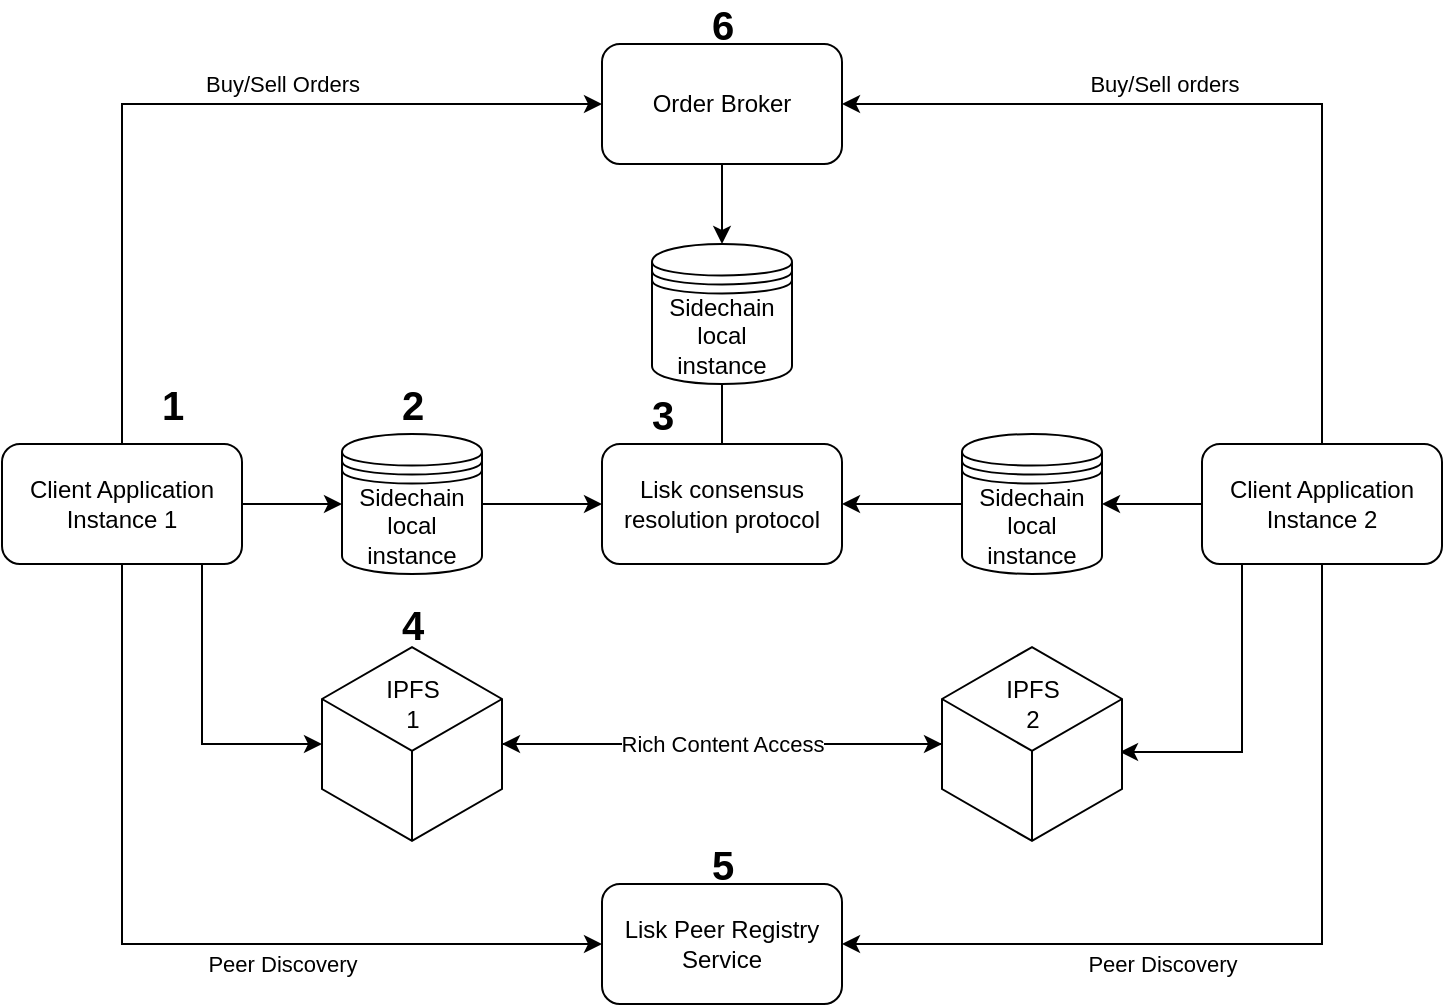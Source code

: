 <mxfile version="12.9.9" type="device"><diagram id="Aovs3y-xAMJYqs7GQDyz" name="Page-1"><mxGraphModel dx="1422" dy="860" grid="1" gridSize="10" guides="1" tooltips="1" connect="1" arrows="1" fold="1" page="1" pageScale="1" pageWidth="827" pageHeight="1169" math="0" shadow="0"><root><mxCell id="0"/><mxCell id="1" parent="0"/><mxCell id="QTEmm6o_7q7bmoezcPA9-23" style="edgeStyle=orthogonalEdgeStyle;rounded=0;orthogonalLoop=1;jettySize=auto;html=1;entryX=0;entryY=0.5;entryDx=0;entryDy=0;" parent="1" source="QTEmm6o_7q7bmoezcPA9-4" target="QTEmm6o_7q7bmoezcPA9-6" edge="1"><mxGeometry relative="1" as="geometry"><mxPoint x="180" y="330" as="targetPoint"/><Array as="points"><mxPoint x="120" y="300"/></Array></mxGeometry></mxCell><mxCell id="QTEmm6o_7q7bmoezcPA9-50" value="Buy/Sell Orders" style="edgeLabel;html=1;align=center;verticalAlign=middle;resizable=0;points=[];" parent="QTEmm6o_7q7bmoezcPA9-23" vertex="1" connectable="0"><mxGeometry x="-0.185" y="-84" relative="1" as="geometry"><mxPoint x="-4" y="-13" as="offset"/></mxGeometry></mxCell><mxCell id="QTEmm6o_7q7bmoezcPA9-26" style="edgeStyle=orthogonalEdgeStyle;rounded=0;orthogonalLoop=1;jettySize=auto;html=1;entryX=0;entryY=0.5;entryDx=0;entryDy=0;" parent="1" source="QTEmm6o_7q7bmoezcPA9-4" target="QTEmm6o_7q7bmoezcPA9-7" edge="1"><mxGeometry relative="1" as="geometry"><Array as="points"><mxPoint x="120" y="720"/></Array></mxGeometry></mxCell><mxCell id="QTEmm6o_7q7bmoezcPA9-54" value="Peer Discovery" style="edgeLabel;html=1;align=center;verticalAlign=middle;resizable=0;points=[];" parent="QTEmm6o_7q7bmoezcPA9-26" vertex="1" connectable="0"><mxGeometry x="-0.116" y="90" relative="1" as="geometry"><mxPoint x="80" y="100" as="offset"/></mxGeometry></mxCell><mxCell id="QTEmm6o_7q7bmoezcPA9-38" style="edgeStyle=orthogonalEdgeStyle;rounded=0;orthogonalLoop=1;jettySize=auto;html=1;exitX=1;exitY=0.5;exitDx=0;exitDy=0;entryX=0;entryY=0.5;entryDx=0;entryDy=0;" parent="1" source="QTEmm6o_7q7bmoezcPA9-4" target="QTEmm6o_7q7bmoezcPA9-32" edge="1"><mxGeometry relative="1" as="geometry"/></mxCell><mxCell id="QTEmm6o_7q7bmoezcPA9-61" style="edgeStyle=orthogonalEdgeStyle;rounded=0;orthogonalLoop=1;jettySize=auto;html=1;entryX=0;entryY=0.5;entryDx=0;entryDy=0;entryPerimeter=0;" parent="1" source="QTEmm6o_7q7bmoezcPA9-4" target="QTEmm6o_7q7bmoezcPA9-52" edge="1"><mxGeometry relative="1" as="geometry"><Array as="points"><mxPoint x="160" y="620"/></Array></mxGeometry></mxCell><mxCell id="QTEmm6o_7q7bmoezcPA9-4" value="Client Application&lt;br&gt;Instance 1" style="rounded=1;whiteSpace=wrap;html=1;" parent="1" vertex="1"><mxGeometry x="60" y="470" width="120" height="60" as="geometry"/></mxCell><mxCell id="QTEmm6o_7q7bmoezcPA9-37" style="edgeStyle=orthogonalEdgeStyle;rounded=0;orthogonalLoop=1;jettySize=auto;html=1;entryX=0.5;entryY=0;entryDx=0;entryDy=0;" parent="1" source="QTEmm6o_7q7bmoezcPA9-6" target="QTEmm6o_7q7bmoezcPA9-31" edge="1"><mxGeometry relative="1" as="geometry"/></mxCell><mxCell id="QTEmm6o_7q7bmoezcPA9-6" value="Order Broker" style="rounded=1;whiteSpace=wrap;html=1;" parent="1" vertex="1"><mxGeometry x="360" y="270" width="120" height="60" as="geometry"/></mxCell><mxCell id="QTEmm6o_7q7bmoezcPA9-7" value="Lisk Peer Registry Service" style="rounded=1;whiteSpace=wrap;html=1;" parent="1" vertex="1"><mxGeometry x="360" y="690" width="120" height="60" as="geometry"/></mxCell><mxCell id="QTEmm6o_7q7bmoezcPA9-24" style="edgeStyle=orthogonalEdgeStyle;rounded=0;orthogonalLoop=1;jettySize=auto;html=1;entryX=1;entryY=0.5;entryDx=0;entryDy=0;" parent="1" source="QTEmm6o_7q7bmoezcPA9-16" target="QTEmm6o_7q7bmoezcPA9-6" edge="1"><mxGeometry relative="1" as="geometry"><Array as="points"><mxPoint x="720" y="300"/></Array></mxGeometry></mxCell><mxCell id="QTEmm6o_7q7bmoezcPA9-51" value="Buy/Sell orders" style="edgeLabel;html=1;align=center;verticalAlign=middle;resizable=0;points=[];" parent="QTEmm6o_7q7bmoezcPA9-24" vertex="1" connectable="0"><mxGeometry x="0.252" y="-1" relative="1" as="geometry"><mxPoint x="7" y="-9" as="offset"/></mxGeometry></mxCell><mxCell id="QTEmm6o_7q7bmoezcPA9-25" style="edgeStyle=orthogonalEdgeStyle;rounded=0;orthogonalLoop=1;jettySize=auto;html=1;entryX=1;entryY=0.5;entryDx=0;entryDy=0;" parent="1" source="QTEmm6o_7q7bmoezcPA9-16" target="QTEmm6o_7q7bmoezcPA9-7" edge="1"><mxGeometry relative="1" as="geometry"><Array as="points"><mxPoint x="720" y="720"/></Array></mxGeometry></mxCell><mxCell id="QTEmm6o_7q7bmoezcPA9-39" style="edgeStyle=orthogonalEdgeStyle;rounded=0;orthogonalLoop=1;jettySize=auto;html=1;" parent="1" source="QTEmm6o_7q7bmoezcPA9-16" target="QTEmm6o_7q7bmoezcPA9-33" edge="1"><mxGeometry relative="1" as="geometry"/></mxCell><mxCell id="QTEmm6o_7q7bmoezcPA9-64" style="edgeStyle=orthogonalEdgeStyle;rounded=0;orthogonalLoop=1;jettySize=auto;html=1;entryX=0.989;entryY=0.54;entryDx=0;entryDy=0;entryPerimeter=0;" parent="1" source="QTEmm6o_7q7bmoezcPA9-16" target="QTEmm6o_7q7bmoezcPA9-62" edge="1"><mxGeometry relative="1" as="geometry"><Array as="points"><mxPoint x="680" y="624"/></Array></mxGeometry></mxCell><mxCell id="QTEmm6o_7q7bmoezcPA9-16" value="Client Application&lt;br&gt;Instance 2" style="rounded=1;whiteSpace=wrap;html=1;" parent="1" vertex="1"><mxGeometry x="660" y="470" width="120" height="60" as="geometry"/></mxCell><mxCell id="QTEmm6o_7q7bmoezcPA9-17" style="edgeStyle=orthogonalEdgeStyle;rounded=0;orthogonalLoop=1;jettySize=auto;html=1;exitX=0.5;exitY=1;exitDx=0;exitDy=0;" parent="1" edge="1"><mxGeometry relative="1" as="geometry"><mxPoint x="400" y="610" as="sourcePoint"/><mxPoint x="400" y="610" as="targetPoint"/></mxGeometry></mxCell><mxCell id="QTEmm6o_7q7bmoezcPA9-42" style="edgeStyle=orthogonalEdgeStyle;rounded=0;orthogonalLoop=1;jettySize=auto;html=1;entryX=0.45;entryY=0.167;entryDx=0;entryDy=0;entryPerimeter=0;" parent="1" source="QTEmm6o_7q7bmoezcPA9-31" target="QTEmm6o_7q7bmoezcPA9-41" edge="1"><mxGeometry relative="1" as="geometry"><Array as="points"><mxPoint x="420" y="480"/></Array></mxGeometry></mxCell><mxCell id="QTEmm6o_7q7bmoezcPA9-31" value="Sidechain local instance" style="shape=datastore;whiteSpace=wrap;html=1;" parent="1" vertex="1"><mxGeometry x="385" y="370" width="70" height="70" as="geometry"/></mxCell><mxCell id="QTEmm6o_7q7bmoezcPA9-43" style="edgeStyle=orthogonalEdgeStyle;rounded=0;orthogonalLoop=1;jettySize=auto;html=1;entryX=0;entryY=0.5;entryDx=0;entryDy=0;" parent="1" source="QTEmm6o_7q7bmoezcPA9-32" target="QTEmm6o_7q7bmoezcPA9-41" edge="1"><mxGeometry relative="1" as="geometry"><mxPoint x="350" y="500" as="targetPoint"/></mxGeometry></mxCell><mxCell id="QTEmm6o_7q7bmoezcPA9-32" value="Sidechain local instance" style="shape=datastore;whiteSpace=wrap;html=1;" parent="1" vertex="1"><mxGeometry x="230" y="465" width="70" height="70" as="geometry"/></mxCell><mxCell id="QTEmm6o_7q7bmoezcPA9-44" style="edgeStyle=orthogonalEdgeStyle;rounded=0;orthogonalLoop=1;jettySize=auto;html=1;entryX=1;entryY=0.5;entryDx=0;entryDy=0;" parent="1" source="QTEmm6o_7q7bmoezcPA9-33" target="QTEmm6o_7q7bmoezcPA9-41" edge="1"><mxGeometry relative="1" as="geometry"/></mxCell><mxCell id="QTEmm6o_7q7bmoezcPA9-33" value="Sidechain local instance" style="shape=datastore;whiteSpace=wrap;html=1;" parent="1" vertex="1"><mxGeometry x="540" y="465" width="70" height="70" as="geometry"/></mxCell><mxCell id="QTEmm6o_7q7bmoezcPA9-41" value="Lisk consensus resolution protocol" style="rounded=1;whiteSpace=wrap;html=1;" parent="1" vertex="1"><mxGeometry x="360" y="470" width="120" height="60" as="geometry"/></mxCell><mxCell id="QTEmm6o_7q7bmoezcPA9-65" style="edgeStyle=orthogonalEdgeStyle;rounded=0;orthogonalLoop=1;jettySize=auto;html=1;entryX=0;entryY=0.5;entryDx=0;entryDy=0;entryPerimeter=0;" parent="1" source="QTEmm6o_7q7bmoezcPA9-52" target="QTEmm6o_7q7bmoezcPA9-62" edge="1"><mxGeometry relative="1" as="geometry"/></mxCell><mxCell id="QTEmm6o_7q7bmoezcPA9-52" value="" style="html=1;whiteSpace=wrap;aspect=fixed;shape=isoCube;backgroundOutline=1;" parent="1" vertex="1"><mxGeometry x="220" y="570" width="90" height="100" as="geometry"/></mxCell><mxCell id="QTEmm6o_7q7bmoezcPA9-53" value="IPFS&lt;br&gt;1" style="text;html=1;align=center;verticalAlign=middle;resizable=0;points=[];autosize=1;" parent="1" vertex="1"><mxGeometry x="245" y="585" width="40" height="30" as="geometry"/></mxCell><mxCell id="QTEmm6o_7q7bmoezcPA9-60" value="Peer Discovery" style="edgeLabel;html=1;align=center;verticalAlign=middle;resizable=0;points=[];" parent="1" vertex="1" connectable="0"><mxGeometry x="-0.116" y="90" relative="1" as="geometry"><mxPoint x="640" y="730" as="offset"/></mxGeometry></mxCell><mxCell id="QTEmm6o_7q7bmoezcPA9-66" value="Rich Content Access" style="edgeStyle=orthogonalEdgeStyle;rounded=0;orthogonalLoop=1;jettySize=auto;html=1;entryX=1;entryY=0.5;entryDx=0;entryDy=0;entryPerimeter=0;" parent="1" source="QTEmm6o_7q7bmoezcPA9-62" target="QTEmm6o_7q7bmoezcPA9-52" edge="1"><mxGeometry relative="1" as="geometry"/></mxCell><mxCell id="QTEmm6o_7q7bmoezcPA9-62" value="" style="html=1;whiteSpace=wrap;aspect=fixed;shape=isoCube;backgroundOutline=1;" parent="1" vertex="1"><mxGeometry x="530" y="570" width="90" height="100" as="geometry"/></mxCell><mxCell id="QTEmm6o_7q7bmoezcPA9-63" value="IPFS&lt;br&gt;2" style="text;html=1;align=center;verticalAlign=middle;resizable=0;points=[];autosize=1;" parent="1" vertex="1"><mxGeometry x="555" y="585" width="40" height="30" as="geometry"/></mxCell><mxCell id="TIwHTCvGrLKI5ccScrqy-1" value="&lt;font style=&quot;font-size: 20px&quot;&gt;&lt;b&gt;1&lt;/b&gt;&lt;/font&gt;" style="text;html=1;align=center;verticalAlign=middle;resizable=0;points=[];autosize=1;glass=0;rounded=0;shadow=0;comic=0;" vertex="1" parent="1"><mxGeometry x="130" y="440" width="30" height="20" as="geometry"/></mxCell><mxCell id="TIwHTCvGrLKI5ccScrqy-9" value="&lt;font style=&quot;font-size: 20px&quot;&gt;&lt;b&gt;2&lt;/b&gt;&lt;/font&gt;" style="text;html=1;align=center;verticalAlign=middle;resizable=0;points=[];autosize=1;glass=0;rounded=0;shadow=0;comic=0;" vertex="1" parent="1"><mxGeometry x="250" y="440" width="30" height="20" as="geometry"/></mxCell><mxCell id="TIwHTCvGrLKI5ccScrqy-10" value="&lt;font style=&quot;font-size: 20px&quot;&gt;&lt;b&gt;4&lt;/b&gt;&lt;/font&gt;" style="text;html=1;align=center;verticalAlign=middle;resizable=0;points=[];autosize=1;glass=0;rounded=0;shadow=0;comic=0;" vertex="1" parent="1"><mxGeometry x="250" y="550" width="30" height="20" as="geometry"/></mxCell><mxCell id="TIwHTCvGrLKI5ccScrqy-11" value="&lt;font style=&quot;font-size: 20px&quot;&gt;&lt;b&gt;5&lt;/b&gt;&lt;/font&gt;" style="text;html=1;align=center;verticalAlign=middle;resizable=0;points=[];autosize=1;glass=0;rounded=0;shadow=0;comic=0;" vertex="1" parent="1"><mxGeometry x="405" y="670" width="30" height="20" as="geometry"/></mxCell><mxCell id="TIwHTCvGrLKI5ccScrqy-12" value="&lt;font style=&quot;font-size: 20px&quot;&gt;&lt;b&gt;6&lt;/b&gt;&lt;/font&gt;" style="text;html=1;align=center;verticalAlign=middle;resizable=0;points=[];autosize=1;glass=0;rounded=0;shadow=0;comic=0;" vertex="1" parent="1"><mxGeometry x="405" y="250" width="30" height="20" as="geometry"/></mxCell><mxCell id="TIwHTCvGrLKI5ccScrqy-14" value="&lt;font style=&quot;font-size: 20px&quot;&gt;&lt;b&gt;3&lt;/b&gt;&lt;/font&gt;" style="text;html=1;align=center;verticalAlign=middle;resizable=0;points=[];autosize=1;glass=0;rounded=0;shadow=0;comic=0;" vertex="1" parent="1"><mxGeometry x="375" y="445" width="30" height="20" as="geometry"/></mxCell></root></mxGraphModel></diagram></mxfile>